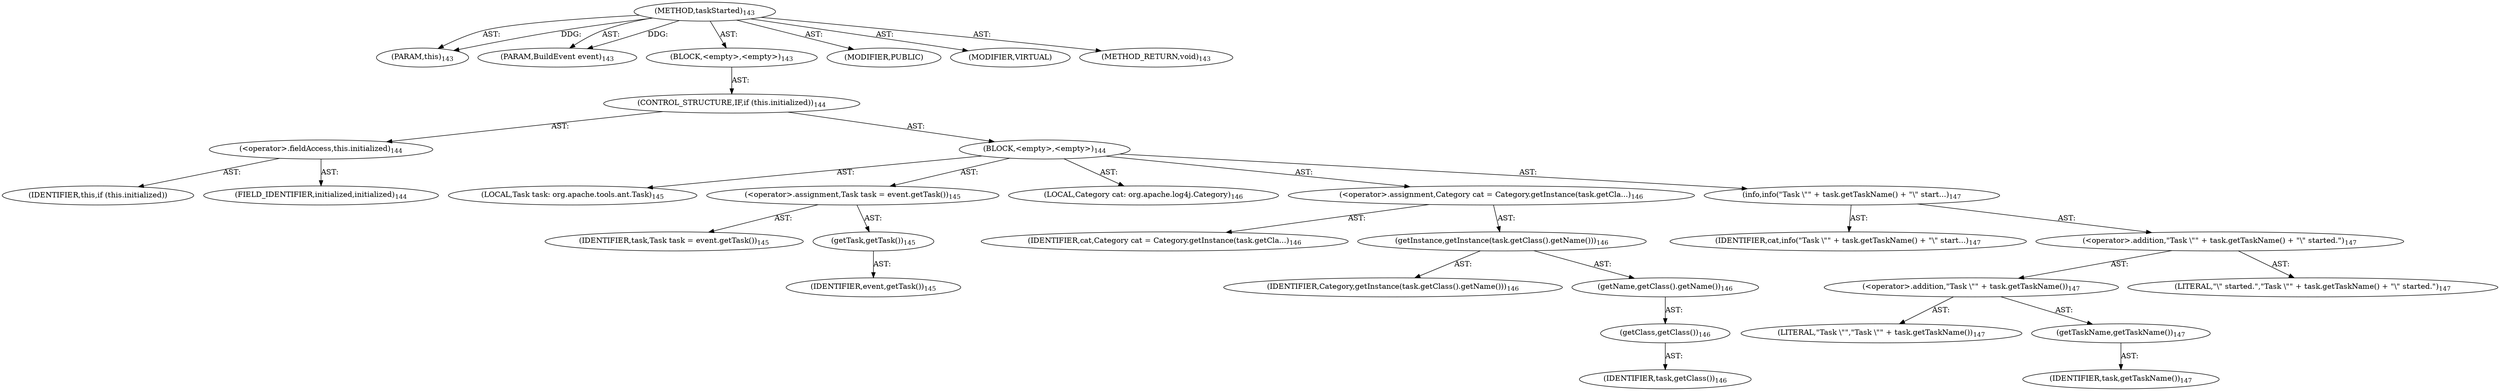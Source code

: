 digraph "taskStarted" {  
"111669149701" [label = <(METHOD,taskStarted)<SUB>143</SUB>> ]
"115964117001" [label = <(PARAM,this)<SUB>143</SUB>> ]
"115964117002" [label = <(PARAM,BuildEvent event)<SUB>143</SUB>> ]
"25769803791" [label = <(BLOCK,&lt;empty&gt;,&lt;empty&gt;)<SUB>143</SUB>> ]
"47244640266" [label = <(CONTROL_STRUCTURE,IF,if (this.initialized))<SUB>144</SUB>> ]
"30064771129" [label = <(&lt;operator&gt;.fieldAccess,this.initialized)<SUB>144</SUB>> ]
"68719476776" [label = <(IDENTIFIER,this,if (this.initialized))> ]
"55834574859" [label = <(FIELD_IDENTIFIER,initialized,initialized)<SUB>144</SUB>> ]
"25769803792" [label = <(BLOCK,&lt;empty&gt;,&lt;empty&gt;)<SUB>144</SUB>> ]
"94489280519" [label = <(LOCAL,Task task: org.apache.tools.ant.Task)<SUB>145</SUB>> ]
"30064771130" [label = <(&lt;operator&gt;.assignment,Task task = event.getTask())<SUB>145</SUB>> ]
"68719476777" [label = <(IDENTIFIER,task,Task task = event.getTask())<SUB>145</SUB>> ]
"30064771131" [label = <(getTask,getTask())<SUB>145</SUB>> ]
"68719476778" [label = <(IDENTIFIER,event,getTask())<SUB>145</SUB>> ]
"94489280520" [label = <(LOCAL,Category cat: org.apache.log4j.Category)<SUB>146</SUB>> ]
"30064771132" [label = <(&lt;operator&gt;.assignment,Category cat = Category.getInstance(task.getCla...)<SUB>146</SUB>> ]
"68719476779" [label = <(IDENTIFIER,cat,Category cat = Category.getInstance(task.getCla...)<SUB>146</SUB>> ]
"30064771133" [label = <(getInstance,getInstance(task.getClass().getName()))<SUB>146</SUB>> ]
"68719476780" [label = <(IDENTIFIER,Category,getInstance(task.getClass().getName()))<SUB>146</SUB>> ]
"30064771134" [label = <(getName,getClass().getName())<SUB>146</SUB>> ]
"30064771135" [label = <(getClass,getClass())<SUB>146</SUB>> ]
"68719476781" [label = <(IDENTIFIER,task,getClass())<SUB>146</SUB>> ]
"30064771136" [label = <(info,info(&quot;Task \&quot;&quot; + task.getTaskName() + &quot;\&quot; start...)<SUB>147</SUB>> ]
"68719476782" [label = <(IDENTIFIER,cat,info(&quot;Task \&quot;&quot; + task.getTaskName() + &quot;\&quot; start...)<SUB>147</SUB>> ]
"30064771137" [label = <(&lt;operator&gt;.addition,&quot;Task \&quot;&quot; + task.getTaskName() + &quot;\&quot; started.&quot;)<SUB>147</SUB>> ]
"30064771138" [label = <(&lt;operator&gt;.addition,&quot;Task \&quot;&quot; + task.getTaskName())<SUB>147</SUB>> ]
"90194313232" [label = <(LITERAL,&quot;Task \&quot;&quot;,&quot;Task \&quot;&quot; + task.getTaskName())<SUB>147</SUB>> ]
"30064771139" [label = <(getTaskName,getTaskName())<SUB>147</SUB>> ]
"68719476783" [label = <(IDENTIFIER,task,getTaskName())<SUB>147</SUB>> ]
"90194313233" [label = <(LITERAL,&quot;\&quot; started.&quot;,&quot;Task \&quot;&quot; + task.getTaskName() + &quot;\&quot; started.&quot;)<SUB>147</SUB>> ]
"133143986187" [label = <(MODIFIER,PUBLIC)> ]
"133143986188" [label = <(MODIFIER,VIRTUAL)> ]
"128849018885" [label = <(METHOD_RETURN,void)<SUB>143</SUB>> ]
  "111669149701" -> "115964117001"  [ label = "AST: "] 
  "111669149701" -> "115964117002"  [ label = "AST: "] 
  "111669149701" -> "25769803791"  [ label = "AST: "] 
  "111669149701" -> "133143986187"  [ label = "AST: "] 
  "111669149701" -> "133143986188"  [ label = "AST: "] 
  "111669149701" -> "128849018885"  [ label = "AST: "] 
  "25769803791" -> "47244640266"  [ label = "AST: "] 
  "47244640266" -> "30064771129"  [ label = "AST: "] 
  "47244640266" -> "25769803792"  [ label = "AST: "] 
  "30064771129" -> "68719476776"  [ label = "AST: "] 
  "30064771129" -> "55834574859"  [ label = "AST: "] 
  "25769803792" -> "94489280519"  [ label = "AST: "] 
  "25769803792" -> "30064771130"  [ label = "AST: "] 
  "25769803792" -> "94489280520"  [ label = "AST: "] 
  "25769803792" -> "30064771132"  [ label = "AST: "] 
  "25769803792" -> "30064771136"  [ label = "AST: "] 
  "30064771130" -> "68719476777"  [ label = "AST: "] 
  "30064771130" -> "30064771131"  [ label = "AST: "] 
  "30064771131" -> "68719476778"  [ label = "AST: "] 
  "30064771132" -> "68719476779"  [ label = "AST: "] 
  "30064771132" -> "30064771133"  [ label = "AST: "] 
  "30064771133" -> "68719476780"  [ label = "AST: "] 
  "30064771133" -> "30064771134"  [ label = "AST: "] 
  "30064771134" -> "30064771135"  [ label = "AST: "] 
  "30064771135" -> "68719476781"  [ label = "AST: "] 
  "30064771136" -> "68719476782"  [ label = "AST: "] 
  "30064771136" -> "30064771137"  [ label = "AST: "] 
  "30064771137" -> "30064771138"  [ label = "AST: "] 
  "30064771137" -> "90194313233"  [ label = "AST: "] 
  "30064771138" -> "90194313232"  [ label = "AST: "] 
  "30064771138" -> "30064771139"  [ label = "AST: "] 
  "30064771139" -> "68719476783"  [ label = "AST: "] 
  "111669149701" -> "115964117001"  [ label = "DDG: "] 
  "111669149701" -> "115964117002"  [ label = "DDG: "] 
}
